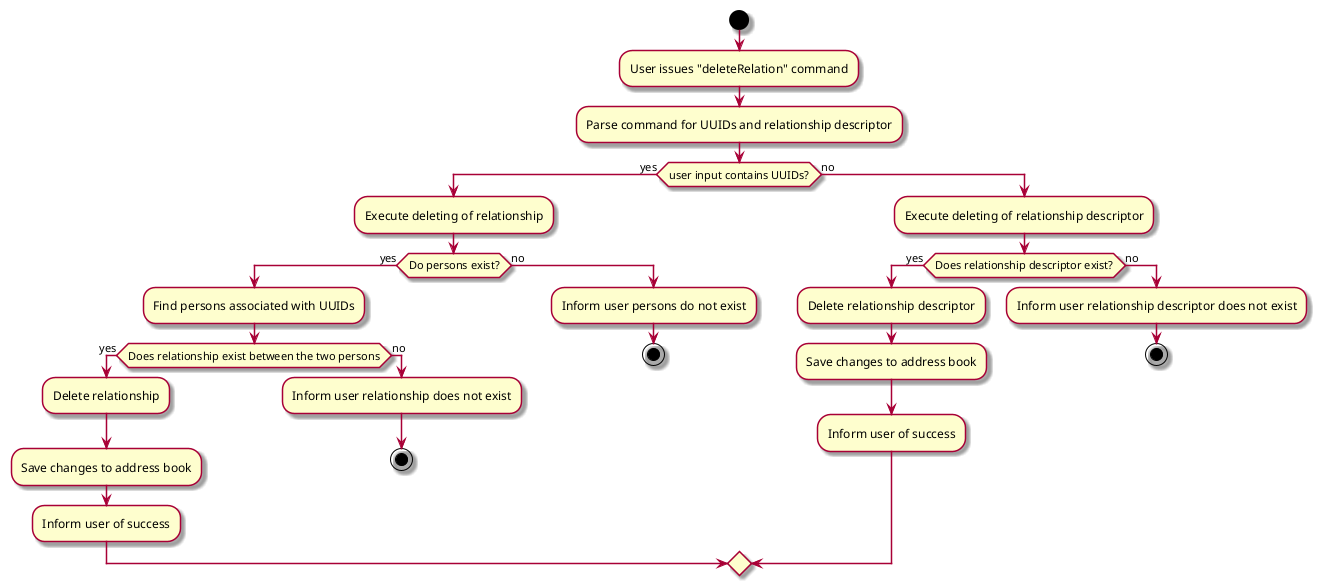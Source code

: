 @startuml
skin rose
skinparam ArrowFontStyle plain

start
:User issues "deleteRelation" command;

:Parse command for UUIDs and relationship descriptor;
if (user input contains UUIDs?) then (yes)
  :Execute deleting of relationship;
  if (Do persons exist?) then (yes)
    :Find persons associated with UUIDs;
    if (Does relationship exist between the two persons) then (yes)
      :Delete relationship;
      :Save changes to address book;
      :Inform user of success;
    else (no)
      :Inform user relationship does not exist;
      stop
    endif
  else (no)
    :Inform user persons do not exist;
    stop
   endif
else (no)
  :Execute deleting of relationship descriptor;
  if (Does relationship descriptor exist?) then (yes)
    :Delete relationship descriptor;
    :Save changes to address book;
    :Inform user of success;
  else (no)
    :Inform user relationship descriptor does not exist;
stop
@enduml
